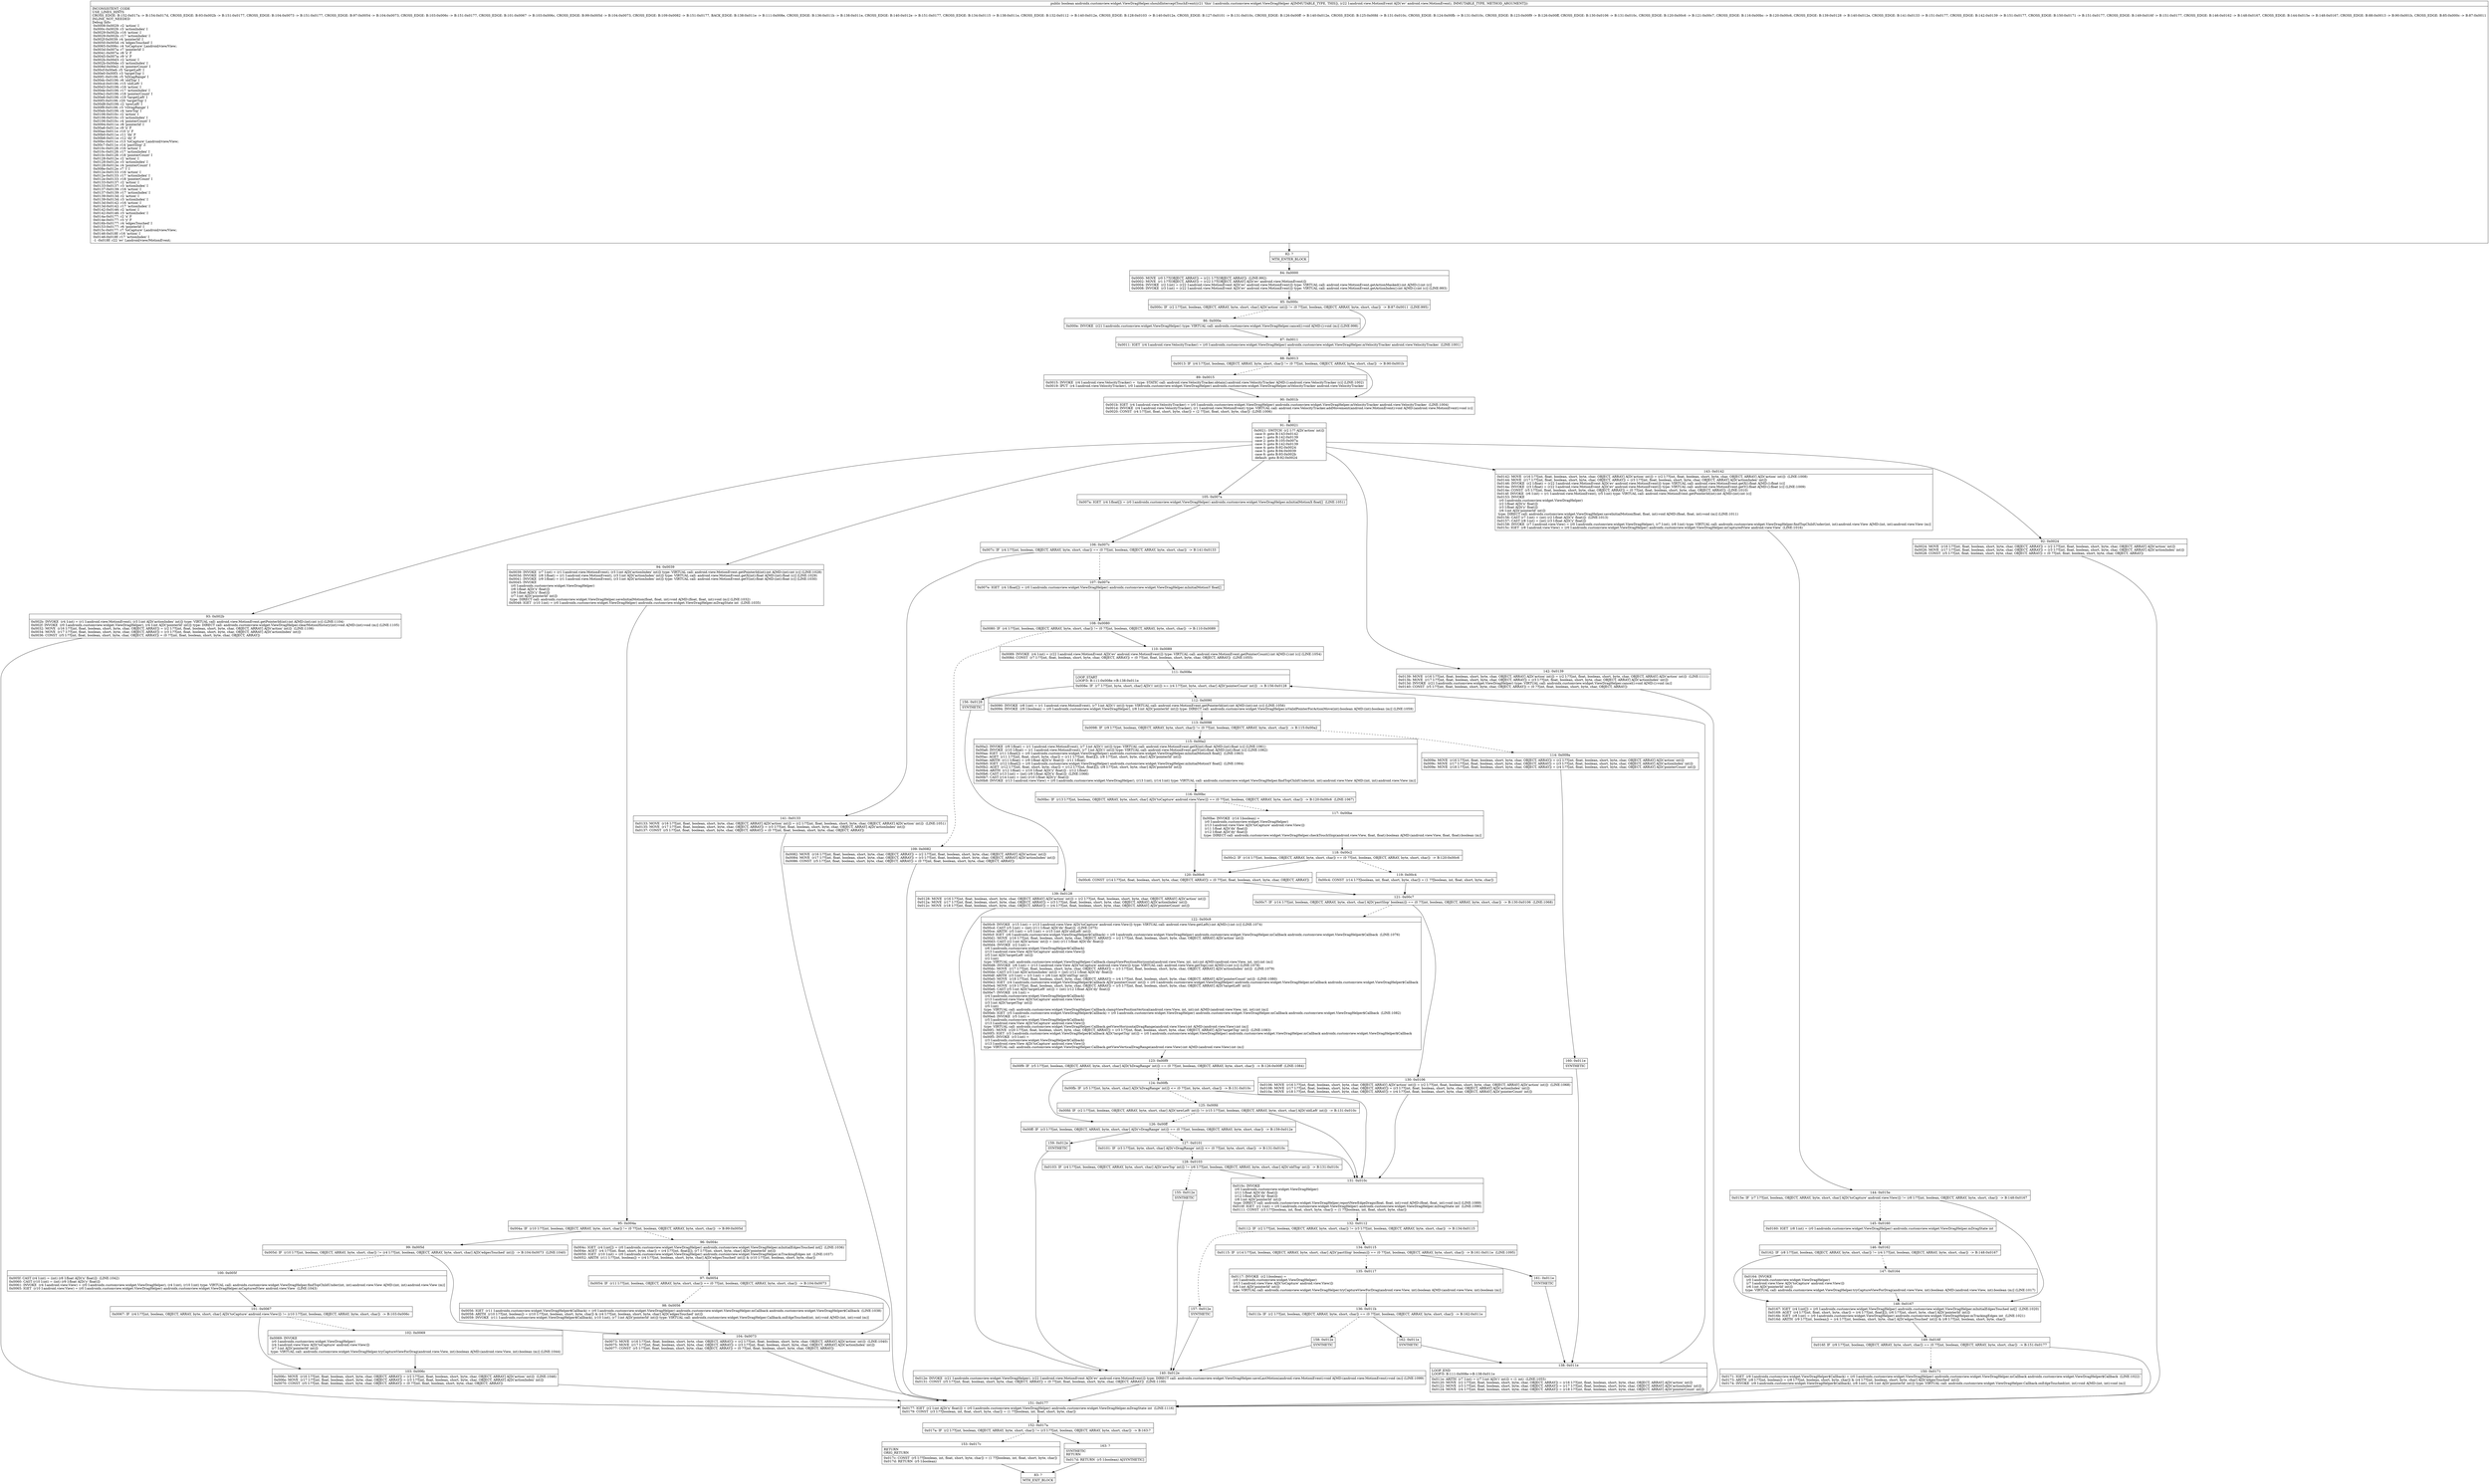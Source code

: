 digraph "CFG forandroidx.customview.widget.ViewDragHelper.shouldInterceptTouchEvent(Landroid\/view\/MotionEvent;)Z" {
Node_82 [shape=record,label="{82\:\ ?|MTH_ENTER_BLOCK\l}"];
Node_84 [shape=record,label="{84\:\ 0x0000|0x0000: MOVE  (r0 I:??[OBJECT, ARRAY]) = (r21 I:??[OBJECT, ARRAY])  (LINE:992)\l0x0002: MOVE  (r1 I:??[OBJECT, ARRAY]) = (r22 I:??[OBJECT, ARRAY] A[D('ev' android.view.MotionEvent)]) \l0x0004: INVOKE  (r2 I:int) = (r22 I:android.view.MotionEvent A[D('ev' android.view.MotionEvent)]) type: VIRTUAL call: android.view.MotionEvent.getActionMasked():int A[MD:():int (c)]\l0x0008: INVOKE  (r3 I:int) = (r22 I:android.view.MotionEvent A[D('ev' android.view.MotionEvent)]) type: VIRTUAL call: android.view.MotionEvent.getActionIndex():int A[MD:():int (c)] (LINE:993)\l}"];
Node_85 [shape=record,label="{85\:\ 0x000c|0x000c: IF  (r2 I:??[int, boolean, OBJECT, ARRAY, byte, short, char] A[D('action' int)]) != (0 ??[int, boolean, OBJECT, ARRAY, byte, short, char])  \-\> B:87:0x0011  (LINE:995)\l}"];
Node_86 [shape=record,label="{86\:\ 0x000e|0x000e: INVOKE  (r21 I:androidx.customview.widget.ViewDragHelper) type: VIRTUAL call: androidx.customview.widget.ViewDragHelper.cancel():void A[MD:():void (m)] (LINE:998)\l}"];
Node_87 [shape=record,label="{87\:\ 0x0011|0x0011: IGET  (r4 I:android.view.VelocityTracker) = (r0 I:androidx.customview.widget.ViewDragHelper) androidx.customview.widget.ViewDragHelper.mVelocityTracker android.view.VelocityTracker  (LINE:1001)\l}"];
Node_88 [shape=record,label="{88\:\ 0x0013|0x0013: IF  (r4 I:??[int, boolean, OBJECT, ARRAY, byte, short, char]) != (0 ??[int, boolean, OBJECT, ARRAY, byte, short, char])  \-\> B:90:0x001b \l}"];
Node_89 [shape=record,label="{89\:\ 0x0015|0x0015: INVOKE  (r4 I:android.view.VelocityTracker) =  type: STATIC call: android.view.VelocityTracker.obtain():android.view.VelocityTracker A[MD:():android.view.VelocityTracker (c)] (LINE:1002)\l0x0019: IPUT  (r4 I:android.view.VelocityTracker), (r0 I:androidx.customview.widget.ViewDragHelper) androidx.customview.widget.ViewDragHelper.mVelocityTracker android.view.VelocityTracker \l}"];
Node_90 [shape=record,label="{90\:\ 0x001b|0x001b: IGET  (r4 I:android.view.VelocityTracker) = (r0 I:androidx.customview.widget.ViewDragHelper) androidx.customview.widget.ViewDragHelper.mVelocityTracker android.view.VelocityTracker  (LINE:1004)\l0x001d: INVOKE  (r4 I:android.view.VelocityTracker), (r1 I:android.view.MotionEvent) type: VIRTUAL call: android.view.VelocityTracker.addMovement(android.view.MotionEvent):void A[MD:(android.view.MotionEvent):void (c)]\l0x0020: CONST  (r4 I:??[int, float, short, byte, char]) = (2 ??[int, float, short, byte, char])  (LINE:1006)\l}"];
Node_91 [shape=record,label="{91\:\ 0x0021|0x0021: SWITCH  (r2 I:?? A[D('action' int)])\l case 0: goto B:143:0x0142\l case 1: goto B:142:0x0139\l case 2: goto B:105:0x007a\l case 3: goto B:142:0x0139\l case 4: goto B:92:0x0024\l case 5: goto B:94:0x0039\l case 6: goto B:93:0x002b\l default: goto B:92:0x0024 \l}"];
Node_92 [shape=record,label="{92\:\ 0x0024|0x0024: MOVE  (r16 I:??[int, float, boolean, short, byte, char, OBJECT, ARRAY]) = (r2 I:??[int, float, boolean, short, byte, char, OBJECT, ARRAY] A[D('action' int)]) \l0x0026: MOVE  (r17 I:??[int, float, boolean, short, byte, char, OBJECT, ARRAY]) = (r3 I:??[int, float, boolean, short, byte, char, OBJECT, ARRAY] A[D('actionIndex' int)]) \l0x0028: CONST  (r5 I:??[int, float, boolean, short, byte, char, OBJECT, ARRAY]) = (0 ??[int, float, boolean, short, byte, char, OBJECT, ARRAY]) \l}"];
Node_151 [shape=record,label="{151\:\ 0x0177|0x0177: IGET  (r2 I:int A[D('x' float)]) = (r0 I:androidx.customview.widget.ViewDragHelper) androidx.customview.widget.ViewDragHelper.mDragState int  (LINE:1116)\l0x0179: CONST  (r3 I:??[boolean, int, float, short, byte, char]) = (1 ??[boolean, int, float, short, byte, char]) \l}"];
Node_152 [shape=record,label="{152\:\ 0x017a|0x017a: IF  (r2 I:??[int, boolean, OBJECT, ARRAY, byte, short, char]) != (r3 I:??[int, boolean, OBJECT, ARRAY, byte, short, char])  \-\> B:163:? \l}"];
Node_153 [shape=record,label="{153\:\ 0x017c|RETURN\lORIG_RETURN\l|0x017c: CONST  (r5 I:??[boolean, int, float, short, byte, char]) = (1 ??[boolean, int, float, short, byte, char]) \l0x017d: RETURN  (r5 I:boolean) \l}"];
Node_83 [shape=record,label="{83\:\ ?|MTH_EXIT_BLOCK\l}"];
Node_163 [shape=record,label="{163\:\ ?|SYNTHETIC\lRETURN\l|0x017d: RETURN  (r5 I:boolean) A[SYNTHETIC]\l}"];
Node_93 [shape=record,label="{93\:\ 0x002b|0x002b: INVOKE  (r4 I:int) = (r1 I:android.view.MotionEvent), (r3 I:int A[D('actionIndex' int)]) type: VIRTUAL call: android.view.MotionEvent.getPointerId(int):int A[MD:(int):int (c)] (LINE:1104)\l0x002f: INVOKE  (r0 I:androidx.customview.widget.ViewDragHelper), (r4 I:int A[D('pointerId' int)]) type: DIRECT call: androidx.customview.widget.ViewDragHelper.clearMotionHistory(int):void A[MD:(int):void (m)] (LINE:1105)\l0x0032: MOVE  (r16 I:??[int, float, boolean, short, byte, char, OBJECT, ARRAY]) = (r2 I:??[int, float, boolean, short, byte, char, OBJECT, ARRAY] A[D('action' int)])  (LINE:1106)\l0x0034: MOVE  (r17 I:??[int, float, boolean, short, byte, char, OBJECT, ARRAY]) = (r3 I:??[int, float, boolean, short, byte, char, OBJECT, ARRAY] A[D('actionIndex' int)]) \l0x0036: CONST  (r5 I:??[int, float, boolean, short, byte, char, OBJECT, ARRAY]) = (0 ??[int, float, boolean, short, byte, char, OBJECT, ARRAY]) \l}"];
Node_94 [shape=record,label="{94\:\ 0x0039|0x0039: INVOKE  (r7 I:int) = (r1 I:android.view.MotionEvent), (r3 I:int A[D('actionIndex' int)]) type: VIRTUAL call: android.view.MotionEvent.getPointerId(int):int A[MD:(int):int (c)] (LINE:1028)\l0x003d: INVOKE  (r8 I:float) = (r1 I:android.view.MotionEvent), (r3 I:int A[D('actionIndex' int)]) type: VIRTUAL call: android.view.MotionEvent.getX(int):float A[MD:(int):float (c)] (LINE:1029)\l0x0041: INVOKE  (r9 I:float) = (r1 I:android.view.MotionEvent), (r3 I:int A[D('actionIndex' int)]) type: VIRTUAL call: android.view.MotionEvent.getY(int):float A[MD:(int):float (c)] (LINE:1030)\l0x0045: INVOKE  \l  (r0 I:androidx.customview.widget.ViewDragHelper)\l  (r8 I:float A[D('x' float)])\l  (r9 I:float A[D('y' float)])\l  (r7 I:int A[D('pointerId' int)])\l type: DIRECT call: androidx.customview.widget.ViewDragHelper.saveInitialMotion(float, float, int):void A[MD:(float, float, int):void (m)] (LINE:1032)\l0x0048: IGET  (r10 I:int) = (r0 I:androidx.customview.widget.ViewDragHelper) androidx.customview.widget.ViewDragHelper.mDragState int  (LINE:1035)\l}"];
Node_95 [shape=record,label="{95\:\ 0x004a|0x004a: IF  (r10 I:??[int, boolean, OBJECT, ARRAY, byte, short, char]) != (0 ??[int, boolean, OBJECT, ARRAY, byte, short, char])  \-\> B:99:0x005d \l}"];
Node_96 [shape=record,label="{96\:\ 0x004c|0x004c: IGET  (r4 I:int[]) = (r0 I:androidx.customview.widget.ViewDragHelper) androidx.customview.widget.ViewDragHelper.mInitialEdgesTouched int[]  (LINE:1036)\l0x004e: AGET  (r4 I:??[int, float, short, byte, char]) = (r4 I:??[int, float][]), (r7 I:??[int, short, byte, char] A[D('pointerId' int)]) \l0x0050: IGET  (r10 I:int) = (r0 I:androidx.customview.widget.ViewDragHelper) androidx.customview.widget.ViewDragHelper.mTrackingEdges int  (LINE:1037)\l0x0052: ARITH  (r11 I:??[int, boolean]) = (r4 I:??[int, boolean, short, byte, char] A[D('edgesTouched' int)]) & (r10 I:??[int, boolean, short, byte, char]) \l}"];
Node_97 [shape=record,label="{97\:\ 0x0054|0x0054: IF  (r11 I:??[int, boolean, OBJECT, ARRAY, byte, short, char]) == (0 ??[int, boolean, OBJECT, ARRAY, byte, short, char])  \-\> B:104:0x0073 \l}"];
Node_98 [shape=record,label="{98\:\ 0x0056|0x0056: IGET  (r11 I:androidx.customview.widget.ViewDragHelper$Callback) = (r0 I:androidx.customview.widget.ViewDragHelper) androidx.customview.widget.ViewDragHelper.mCallback androidx.customview.widget.ViewDragHelper$Callback  (LINE:1038)\l0x0058: ARITH  (r10 I:??[int, boolean]) = (r10 I:??[int, boolean, short, byte, char]) & (r4 I:??[int, boolean, short, byte, char] A[D('edgesTouched' int)]) \l0x0059: INVOKE  (r11 I:androidx.customview.widget.ViewDragHelper$Callback), (r10 I:int), (r7 I:int A[D('pointerId' int)]) type: VIRTUAL call: androidx.customview.widget.ViewDragHelper.Callback.onEdgeTouched(int, int):void A[MD:(int, int):void (m)]\l}"];
Node_104 [shape=record,label="{104\:\ 0x0073|0x0073: MOVE  (r16 I:??[int, float, boolean, short, byte, char, OBJECT, ARRAY]) = (r2 I:??[int, float, boolean, short, byte, char, OBJECT, ARRAY] A[D('action' int)])  (LINE:1040)\l0x0075: MOVE  (r17 I:??[int, float, boolean, short, byte, char, OBJECT, ARRAY]) = (r3 I:??[int, float, boolean, short, byte, char, OBJECT, ARRAY] A[D('actionIndex' int)]) \l0x0077: CONST  (r5 I:??[int, float, boolean, short, byte, char, OBJECT, ARRAY]) = (0 ??[int, float, boolean, short, byte, char, OBJECT, ARRAY]) \l}"];
Node_99 [shape=record,label="{99\:\ 0x005d|0x005d: IF  (r10 I:??[int, boolean, OBJECT, ARRAY, byte, short, char]) != (r4 I:??[int, boolean, OBJECT, ARRAY, byte, short, char] A[D('edgesTouched' int)])  \-\> B:104:0x0073  (LINE:1040)\l}"];
Node_100 [shape=record,label="{100\:\ 0x005f|0x005f: CAST (r4 I:int) = (int) (r8 I:float A[D('x' float)])  (LINE:1042)\l0x0060: CAST (r10 I:int) = (int) (r9 I:float A[D('y' float)]) \l0x0061: INVOKE  (r4 I:android.view.View) = (r0 I:androidx.customview.widget.ViewDragHelper), (r4 I:int), (r10 I:int) type: VIRTUAL call: androidx.customview.widget.ViewDragHelper.findTopChildUnder(int, int):android.view.View A[MD:(int, int):android.view.View (m)]\l0x0065: IGET  (r10 I:android.view.View) = (r0 I:androidx.customview.widget.ViewDragHelper) androidx.customview.widget.ViewDragHelper.mCapturedView android.view.View  (LINE:1043)\l}"];
Node_101 [shape=record,label="{101\:\ 0x0067|0x0067: IF  (r4 I:??[int, boolean, OBJECT, ARRAY, byte, short, char] A[D('toCapture' android.view.View)]) != (r10 I:??[int, boolean, OBJECT, ARRAY, byte, short, char])  \-\> B:103:0x006c \l}"];
Node_102 [shape=record,label="{102\:\ 0x0069|0x0069: INVOKE  \l  (r0 I:androidx.customview.widget.ViewDragHelper)\l  (r4 I:android.view.View A[D('toCapture' android.view.View)])\l  (r7 I:int A[D('pointerId' int)])\l type: VIRTUAL call: androidx.customview.widget.ViewDragHelper.tryCaptureViewForDrag(android.view.View, int):boolean A[MD:(android.view.View, int):boolean (m)] (LINE:1044)\l}"];
Node_103 [shape=record,label="{103\:\ 0x006c|0x006c: MOVE  (r16 I:??[int, float, boolean, short, byte, char, OBJECT, ARRAY]) = (r2 I:??[int, float, boolean, short, byte, char, OBJECT, ARRAY] A[D('action' int)])  (LINE:1046)\l0x006e: MOVE  (r17 I:??[int, float, boolean, short, byte, char, OBJECT, ARRAY]) = (r3 I:??[int, float, boolean, short, byte, char, OBJECT, ARRAY] A[D('actionIndex' int)]) \l0x0070: CONST  (r5 I:??[int, float, boolean, short, byte, char, OBJECT, ARRAY]) = (0 ??[int, float, boolean, short, byte, char, OBJECT, ARRAY]) \l}"];
Node_105 [shape=record,label="{105\:\ 0x007a|0x007a: IGET  (r4 I:float[]) = (r0 I:androidx.customview.widget.ViewDragHelper) androidx.customview.widget.ViewDragHelper.mInitialMotionX float[]  (LINE:1051)\l}"];
Node_106 [shape=record,label="{106\:\ 0x007c|0x007c: IF  (r4 I:??[int, boolean, OBJECT, ARRAY, byte, short, char]) == (0 ??[int, boolean, OBJECT, ARRAY, byte, short, char])  \-\> B:141:0x0133 \l}"];
Node_107 [shape=record,label="{107\:\ 0x007e|0x007e: IGET  (r4 I:float[]) = (r0 I:androidx.customview.widget.ViewDragHelper) androidx.customview.widget.ViewDragHelper.mInitialMotionY float[] \l}"];
Node_108 [shape=record,label="{108\:\ 0x0080|0x0080: IF  (r4 I:??[int, boolean, OBJECT, ARRAY, byte, short, char]) != (0 ??[int, boolean, OBJECT, ARRAY, byte, short, char])  \-\> B:110:0x0089 \l}"];
Node_109 [shape=record,label="{109\:\ 0x0082|0x0082: MOVE  (r16 I:??[int, float, boolean, short, byte, char, OBJECT, ARRAY]) = (r2 I:??[int, float, boolean, short, byte, char, OBJECT, ARRAY] A[D('action' int)]) \l0x0084: MOVE  (r17 I:??[int, float, boolean, short, byte, char, OBJECT, ARRAY]) = (r3 I:??[int, float, boolean, short, byte, char, OBJECT, ARRAY] A[D('actionIndex' int)]) \l0x0086: CONST  (r5 I:??[int, float, boolean, short, byte, char, OBJECT, ARRAY]) = (0 ??[int, float, boolean, short, byte, char, OBJECT, ARRAY]) \l}"];
Node_110 [shape=record,label="{110\:\ 0x0089|0x0089: INVOKE  (r4 I:int) = (r22 I:android.view.MotionEvent A[D('ev' android.view.MotionEvent)]) type: VIRTUAL call: android.view.MotionEvent.getPointerCount():int A[MD:():int (c)] (LINE:1054)\l0x008d: CONST  (r7 I:??[int, float, boolean, short, byte, char, OBJECT, ARRAY]) = (0 ??[int, float, boolean, short, byte, char, OBJECT, ARRAY])  (LINE:1055)\l}"];
Node_111 [shape=record,label="{111\:\ 0x008e|LOOP_START\lLOOP:0: B:111:0x008e\-\>B:138:0x011e\l|0x008e: IF  (r7 I:??[int, byte, short, char] A[D('i' int)]) \>= (r4 I:??[int, byte, short, char] A[D('pointerCount' int)])  \-\> B:156:0x0128 \l}"];
Node_112 [shape=record,label="{112\:\ 0x0090|0x0090: INVOKE  (r8 I:int) = (r1 I:android.view.MotionEvent), (r7 I:int A[D('i' int)]) type: VIRTUAL call: android.view.MotionEvent.getPointerId(int):int A[MD:(int):int (c)] (LINE:1056)\l0x0094: INVOKE  (r9 I:boolean) = (r0 I:androidx.customview.widget.ViewDragHelper), (r8 I:int A[D('pointerId' int)]) type: DIRECT call: androidx.customview.widget.ViewDragHelper.isValidPointerForActionMove(int):boolean A[MD:(int):boolean (m)] (LINE:1059)\l}"];
Node_113 [shape=record,label="{113\:\ 0x0098|0x0098: IF  (r9 I:??[int, boolean, OBJECT, ARRAY, byte, short, char]) != (0 ??[int, boolean, OBJECT, ARRAY, byte, short, char])  \-\> B:115:0x00a2 \l}"];
Node_114 [shape=record,label="{114\:\ 0x009a|0x009a: MOVE  (r16 I:??[int, float, boolean, short, byte, char, OBJECT, ARRAY]) = (r2 I:??[int, float, boolean, short, byte, char, OBJECT, ARRAY] A[D('action' int)]) \l0x009c: MOVE  (r17 I:??[int, float, boolean, short, byte, char, OBJECT, ARRAY]) = (r3 I:??[int, float, boolean, short, byte, char, OBJECT, ARRAY] A[D('actionIndex' int)]) \l0x009e: MOVE  (r18 I:??[int, float, boolean, short, byte, char, OBJECT, ARRAY]) = (r4 I:??[int, float, boolean, short, byte, char, OBJECT, ARRAY] A[D('pointerCount' int)]) \l}"];
Node_160 [shape=record,label="{160\:\ 0x011e|SYNTHETIC\l}"];
Node_138 [shape=record,label="{138\:\ 0x011e|LOOP_END\lLOOP:0: B:111:0x008e\-\>B:138:0x011e\l|0x011e: ARITH  (r7 I:int) = (r7 I:int A[D('i' int)]) + (1 int)  (LINE:1055)\l0x0120: MOVE  (r2 I:??[int, float, boolean, short, byte, char, OBJECT, ARRAY]) = (r16 I:??[int, float, boolean, short, byte, char, OBJECT, ARRAY] A[D('action' int)]) \l0x0122: MOVE  (r3 I:??[int, float, boolean, short, byte, char, OBJECT, ARRAY]) = (r17 I:??[int, float, boolean, short, byte, char, OBJECT, ARRAY] A[D('actionIndex' int)]) \l0x0124: MOVE  (r4 I:??[int, float, boolean, short, byte, char, OBJECT, ARRAY]) = (r18 I:??[int, float, boolean, short, byte, char, OBJECT, ARRAY] A[D('pointerCount' int)]) \l}"];
Node_115 [shape=record,label="{115\:\ 0x00a2|0x00a2: INVOKE  (r9 I:float) = (r1 I:android.view.MotionEvent), (r7 I:int A[D('i' int)]) type: VIRTUAL call: android.view.MotionEvent.getX(int):float A[MD:(int):float (c)] (LINE:1061)\l0x00a6: INVOKE  (r10 I:float) = (r1 I:android.view.MotionEvent), (r7 I:int A[D('i' int)]) type: VIRTUAL call: android.view.MotionEvent.getY(int):float A[MD:(int):float (c)] (LINE:1062)\l0x00aa: IGET  (r11 I:float[]) = (r0 I:androidx.customview.widget.ViewDragHelper) androidx.customview.widget.ViewDragHelper.mInitialMotionX float[]  (LINE:1063)\l0x00ac: AGET  (r11 I:??[int, float, short, byte, char]) = (r11 I:??[int, float][]), (r8 I:??[int, short, byte, char] A[D('pointerId' int)]) \l0x00ae: ARITH  (r11 I:float) = (r9 I:float A[D('x' float)]) \- (r11 I:float) \l0x00b0: IGET  (r12 I:float[]) = (r0 I:androidx.customview.widget.ViewDragHelper) androidx.customview.widget.ViewDragHelper.mInitialMotionY float[]  (LINE:1064)\l0x00b2: AGET  (r12 I:??[int, float, short, byte, char]) = (r12 I:??[int, float][]), (r8 I:??[int, short, byte, char] A[D('pointerId' int)]) \l0x00b4: ARITH  (r12 I:float) = (r10 I:float A[D('y' float)]) \- (r12 I:float) \l0x00b6: CAST (r13 I:int) = (int) (r9 I:float A[D('x' float)])  (LINE:1066)\l0x00b7: CAST (r14 I:int) = (int) (r10 I:float A[D('y' float)]) \l0x00b8: INVOKE  (r13 I:android.view.View) = (r0 I:androidx.customview.widget.ViewDragHelper), (r13 I:int), (r14 I:int) type: VIRTUAL call: androidx.customview.widget.ViewDragHelper.findTopChildUnder(int, int):android.view.View A[MD:(int, int):android.view.View (m)]\l}"];
Node_116 [shape=record,label="{116\:\ 0x00bc|0x00bc: IF  (r13 I:??[int, boolean, OBJECT, ARRAY, byte, short, char] A[D('toCapture' android.view.View)]) == (0 ??[int, boolean, OBJECT, ARRAY, byte, short, char])  \-\> B:120:0x00c6  (LINE:1067)\l}"];
Node_117 [shape=record,label="{117\:\ 0x00be|0x00be: INVOKE  (r14 I:boolean) = \l  (r0 I:androidx.customview.widget.ViewDragHelper)\l  (r13 I:android.view.View A[D('toCapture' android.view.View)])\l  (r11 I:float A[D('dx' float)])\l  (r12 I:float A[D('dy' float)])\l type: DIRECT call: androidx.customview.widget.ViewDragHelper.checkTouchSlop(android.view.View, float, float):boolean A[MD:(android.view.View, float, float):boolean (m)]\l}"];
Node_118 [shape=record,label="{118\:\ 0x00c2|0x00c2: IF  (r14 I:??[int, boolean, OBJECT, ARRAY, byte, short, char]) == (0 ??[int, boolean, OBJECT, ARRAY, byte, short, char])  \-\> B:120:0x00c6 \l}"];
Node_119 [shape=record,label="{119\:\ 0x00c4|0x00c4: CONST  (r14 I:??[boolean, int, float, short, byte, char]) = (1 ??[boolean, int, float, short, byte, char]) \l}"];
Node_121 [shape=record,label="{121\:\ 0x00c7|0x00c7: IF  (r14 I:??[int, boolean, OBJECT, ARRAY, byte, short, char] A[D('pastSlop' boolean)]) == (0 ??[int, boolean, OBJECT, ARRAY, byte, short, char])  \-\> B:130:0x0106  (LINE:1068)\l}"];
Node_122 [shape=record,label="{122\:\ 0x00c9|0x00c9: INVOKE  (r15 I:int) = (r13 I:android.view.View A[D('toCapture' android.view.View)]) type: VIRTUAL call: android.view.View.getLeft():int A[MD:():int (c)] (LINE:1074)\l0x00cd: CAST (r5 I:int) = (int) (r11 I:float A[D('dx' float)])  (LINE:1075)\l0x00ce: ARITH  (r5 I:int) = (r5 I:int) + (r15 I:int A[D('oldLeft' int)]) \l0x00cf: IGET  (r6 I:androidx.customview.widget.ViewDragHelper$Callback) = (r0 I:androidx.customview.widget.ViewDragHelper) androidx.customview.widget.ViewDragHelper.mCallback androidx.customview.widget.ViewDragHelper$Callback  (LINE:1076)\l0x00d1: MOVE  (r16 I:??[int, float, boolean, short, byte, char, OBJECT, ARRAY]) = (r2 I:??[int, float, boolean, short, byte, char, OBJECT, ARRAY] A[D('action' int)]) \l0x00d3: CAST (r2 I:int A[D('action' int)]) = (int) (r11 I:float A[D('dx' float)]) \l0x00d4: INVOKE  (r2 I:int) = \l  (r6 I:androidx.customview.widget.ViewDragHelper$Callback)\l  (r13 I:android.view.View A[D('toCapture' android.view.View)])\l  (r5 I:int A[D('targetLeft' int)])\l  (r2 I:int)\l type: VIRTUAL call: androidx.customview.widget.ViewDragHelper.Callback.clampViewPositionHorizontal(android.view.View, int, int):int A[MD:(android.view.View, int, int):int (m)]\l0x00d8: INVOKE  (r6 I:int) = (r13 I:android.view.View A[D('toCapture' android.view.View)]) type: VIRTUAL call: android.view.View.getTop():int A[MD:():int (c)] (LINE:1078)\l0x00dc: MOVE  (r17 I:??[int, float, boolean, short, byte, char, OBJECT, ARRAY]) = (r3 I:??[int, float, boolean, short, byte, char, OBJECT, ARRAY] A[D('actionIndex' int)])  (LINE:1079)\l0x00de: CAST (r3 I:int A[D('actionIndex' int)]) = (int) (r12 I:float A[D('dy' float)]) \l0x00df: ARITH  (r3 I:int) = (r3 I:int) + (r6 I:int A[D('oldTop' int)]) \l0x00e0: MOVE  (r18 I:??[int, float, boolean, short, byte, char, OBJECT, ARRAY]) = (r4 I:??[int, float, boolean, short, byte, char, OBJECT, ARRAY] A[D('pointerCount' int)])  (LINE:1080)\l0x00e2: IGET  (r4 I:androidx.customview.widget.ViewDragHelper$Callback A[D('pointerCount' int)]) = (r0 I:androidx.customview.widget.ViewDragHelper) androidx.customview.widget.ViewDragHelper.mCallback androidx.customview.widget.ViewDragHelper$Callback \l0x00e4: MOVE  (r19 I:??[int, float, boolean, short, byte, char, OBJECT, ARRAY]) = (r5 I:??[int, float, boolean, short, byte, char, OBJECT, ARRAY] A[D('targetLeft' int)]) \l0x00e6: CAST (r5 I:int A[D('targetLeft' int)]) = (int) (r12 I:float A[D('dy' float)]) \l0x00e7: INVOKE  (r4 I:int) = \l  (r4 I:androidx.customview.widget.ViewDragHelper$Callback)\l  (r13 I:android.view.View A[D('toCapture' android.view.View)])\l  (r3 I:int A[D('targetTop' int)])\l  (r5 I:int)\l type: VIRTUAL call: androidx.customview.widget.ViewDragHelper.Callback.clampViewPositionVertical(android.view.View, int, int):int A[MD:(android.view.View, int, int):int (m)]\l0x00eb: IGET  (r5 I:androidx.customview.widget.ViewDragHelper$Callback) = (r0 I:androidx.customview.widget.ViewDragHelper) androidx.customview.widget.ViewDragHelper.mCallback androidx.customview.widget.ViewDragHelper$Callback  (LINE:1082)\l0x00ed: INVOKE  (r5 I:int) = \l  (r5 I:androidx.customview.widget.ViewDragHelper$Callback)\l  (r13 I:android.view.View A[D('toCapture' android.view.View)])\l type: VIRTUAL call: androidx.customview.widget.ViewDragHelper.Callback.getViewHorizontalDragRange(android.view.View):int A[MD:(android.view.View):int (m)]\l0x00f1: MOVE  (r20 I:??[int, float, boolean, short, byte, char, OBJECT, ARRAY]) = (r3 I:??[int, float, boolean, short, byte, char, OBJECT, ARRAY] A[D('targetTop' int)])  (LINE:1083)\l0x00f3: IGET  (r3 I:androidx.customview.widget.ViewDragHelper$Callback A[D('targetTop' int)]) = (r0 I:androidx.customview.widget.ViewDragHelper) androidx.customview.widget.ViewDragHelper.mCallback androidx.customview.widget.ViewDragHelper$Callback \l0x00f5: INVOKE  (r3 I:int) = \l  (r3 I:androidx.customview.widget.ViewDragHelper$Callback)\l  (r13 I:android.view.View A[D('toCapture' android.view.View)])\l type: VIRTUAL call: androidx.customview.widget.ViewDragHelper.Callback.getViewVerticalDragRange(android.view.View):int A[MD:(android.view.View):int (m)]\l}"];
Node_123 [shape=record,label="{123\:\ 0x00f9|0x00f9: IF  (r5 I:??[int, boolean, OBJECT, ARRAY, byte, short, char] A[D('hDragRange' int)]) == (0 ??[int, boolean, OBJECT, ARRAY, byte, short, char])  \-\> B:126:0x00ff  (LINE:1084)\l}"];
Node_124 [shape=record,label="{124\:\ 0x00fb|0x00fb: IF  (r5 I:??[int, byte, short, char] A[D('hDragRange' int)]) \<= (0 ??[int, byte, short, char])  \-\> B:131:0x010c \l}"];
Node_125 [shape=record,label="{125\:\ 0x00fd|0x00fd: IF  (r2 I:??[int, boolean, OBJECT, ARRAY, byte, short, char] A[D('newLeft' int)]) != (r15 I:??[int, boolean, OBJECT, ARRAY, byte, short, char] A[D('oldLeft' int)])  \-\> B:131:0x010c \l}"];
Node_131 [shape=record,label="{131\:\ 0x010c|0x010c: INVOKE  \l  (r0 I:androidx.customview.widget.ViewDragHelper)\l  (r11 I:float A[D('dx' float)])\l  (r12 I:float A[D('dy' float)])\l  (r8 I:int A[D('pointerId' int)])\l type: DIRECT call: androidx.customview.widget.ViewDragHelper.reportNewEdgeDrags(float, float, int):void A[MD:(float, float, int):void (m)] (LINE:1089)\l0x010f: IGET  (r2 I:int) = (r0 I:androidx.customview.widget.ViewDragHelper) androidx.customview.widget.ViewDragHelper.mDragState int  (LINE:1090)\l0x0111: CONST  (r3 I:??[boolean, int, float, short, byte, char]) = (1 ??[boolean, int, float, short, byte, char]) \l}"];
Node_132 [shape=record,label="{132\:\ 0x0112|0x0112: IF  (r2 I:??[int, boolean, OBJECT, ARRAY, byte, short, char]) != (r3 I:??[int, boolean, OBJECT, ARRAY, byte, short, char])  \-\> B:134:0x0115 \l}"];
Node_134 [shape=record,label="{134\:\ 0x0115|0x0115: IF  (r14 I:??[int, boolean, OBJECT, ARRAY, byte, short, char] A[D('pastSlop' boolean)]) == (0 ??[int, boolean, OBJECT, ARRAY, byte, short, char])  \-\> B:161:0x011e  (LINE:1095)\l}"];
Node_135 [shape=record,label="{135\:\ 0x0117|0x0117: INVOKE  (r2 I:boolean) = \l  (r0 I:androidx.customview.widget.ViewDragHelper)\l  (r13 I:android.view.View A[D('toCapture' android.view.View)])\l  (r8 I:int A[D('pointerId' int)])\l type: VIRTUAL call: androidx.customview.widget.ViewDragHelper.tryCaptureViewForDrag(android.view.View, int):boolean A[MD:(android.view.View, int):boolean (m)]\l}"];
Node_136 [shape=record,label="{136\:\ 0x011b|0x011b: IF  (r2 I:??[int, boolean, OBJECT, ARRAY, byte, short, char]) == (0 ??[int, boolean, OBJECT, ARRAY, byte, short, char])  \-\> B:162:0x011e \l}"];
Node_158 [shape=record,label="{158\:\ 0x012e|SYNTHETIC\l}"];
Node_140 [shape=record,label="{140\:\ 0x012e|0x012e: INVOKE  (r21 I:androidx.customview.widget.ViewDragHelper), (r22 I:android.view.MotionEvent A[D('ev' android.view.MotionEvent)]) type: DIRECT call: androidx.customview.widget.ViewDragHelper.saveLastMotion(android.view.MotionEvent):void A[MD:(android.view.MotionEvent):void (m)] (LINE:1099)\l0x0131: CONST  (r5 I:??[int, float, boolean, short, byte, char, OBJECT, ARRAY]) = (0 ??[int, float, boolean, short, byte, char, OBJECT, ARRAY])  (LINE:1100)\l}"];
Node_162 [shape=record,label="{162\:\ 0x011e|SYNTHETIC\l}"];
Node_161 [shape=record,label="{161\:\ 0x011e|SYNTHETIC\l}"];
Node_157 [shape=record,label="{157\:\ 0x012e|SYNTHETIC\l}"];
Node_126 [shape=record,label="{126\:\ 0x00ff|0x00ff: IF  (r3 I:??[int, boolean, OBJECT, ARRAY, byte, short, char] A[D('vDragRange' int)]) == (0 ??[int, boolean, OBJECT, ARRAY, byte, short, char])  \-\> B:159:0x012e \l}"];
Node_127 [shape=record,label="{127\:\ 0x0101|0x0101: IF  (r3 I:??[int, byte, short, char] A[D('vDragRange' int)]) \<= (0 ??[int, byte, short, char])  \-\> B:131:0x010c \l}"];
Node_128 [shape=record,label="{128\:\ 0x0103|0x0103: IF  (r4 I:??[int, boolean, OBJECT, ARRAY, byte, short, char] A[D('newTop' int)]) != (r6 I:??[int, boolean, OBJECT, ARRAY, byte, short, char] A[D('oldTop' int)])  \-\> B:131:0x010c \l}"];
Node_155 [shape=record,label="{155\:\ 0x012e|SYNTHETIC\l}"];
Node_159 [shape=record,label="{159\:\ 0x012e|SYNTHETIC\l}"];
Node_130 [shape=record,label="{130\:\ 0x0106|0x0106: MOVE  (r16 I:??[int, float, boolean, short, byte, char, OBJECT, ARRAY] A[D('action' int)]) = (r2 I:??[int, float, boolean, short, byte, char, OBJECT, ARRAY] A[D('action' int)])  (LINE:1068)\l0x0108: MOVE  (r17 I:??[int, float, boolean, short, byte, char, OBJECT, ARRAY]) = (r3 I:??[int, float, boolean, short, byte, char, OBJECT, ARRAY] A[D('actionIndex' int)]) \l0x010a: MOVE  (r18 I:??[int, float, boolean, short, byte, char, OBJECT, ARRAY]) = (r4 I:??[int, float, boolean, short, byte, char, OBJECT, ARRAY] A[D('pointerCount' int)]) \l}"];
Node_120 [shape=record,label="{120\:\ 0x00c6|0x00c6: CONST  (r14 I:??[int, float, boolean, short, byte, char, OBJECT, ARRAY]) = (0 ??[int, float, boolean, short, byte, char, OBJECT, ARRAY]) \l}"];
Node_156 [shape=record,label="{156\:\ 0x0128|SYNTHETIC\l}"];
Node_139 [shape=record,label="{139\:\ 0x0128|0x0128: MOVE  (r16 I:??[int, float, boolean, short, byte, char, OBJECT, ARRAY] A[D('action' int)]) = (r2 I:??[int, float, boolean, short, byte, char, OBJECT, ARRAY] A[D('action' int)]) \l0x012a: MOVE  (r17 I:??[int, float, boolean, short, byte, char, OBJECT, ARRAY]) = (r3 I:??[int, float, boolean, short, byte, char, OBJECT, ARRAY] A[D('actionIndex' int)]) \l0x012c: MOVE  (r18 I:??[int, float, boolean, short, byte, char, OBJECT, ARRAY]) = (r4 I:??[int, float, boolean, short, byte, char, OBJECT, ARRAY] A[D('pointerCount' int)]) \l}"];
Node_141 [shape=record,label="{141\:\ 0x0133|0x0133: MOVE  (r16 I:??[int, float, boolean, short, byte, char, OBJECT, ARRAY] A[D('action' int)]) = (r2 I:??[int, float, boolean, short, byte, char, OBJECT, ARRAY] A[D('action' int)])  (LINE:1051)\l0x0135: MOVE  (r17 I:??[int, float, boolean, short, byte, char, OBJECT, ARRAY]) = (r3 I:??[int, float, boolean, short, byte, char, OBJECT, ARRAY] A[D('actionIndex' int)]) \l0x0137: CONST  (r5 I:??[int, float, boolean, short, byte, char, OBJECT, ARRAY]) = (0 ??[int, float, boolean, short, byte, char, OBJECT, ARRAY]) \l}"];
Node_142 [shape=record,label="{142\:\ 0x0139|0x0139: MOVE  (r16 I:??[int, float, boolean, short, byte, char, OBJECT, ARRAY] A[D('action' int)]) = (r2 I:??[int, float, boolean, short, byte, char, OBJECT, ARRAY] A[D('action' int)])  (LINE:1111)\l0x013b: MOVE  (r17 I:??[int, float, boolean, short, byte, char, OBJECT, ARRAY]) = (r3 I:??[int, float, boolean, short, byte, char, OBJECT, ARRAY] A[D('actionIndex' int)]) \l0x013d: INVOKE  (r21 I:androidx.customview.widget.ViewDragHelper) type: VIRTUAL call: androidx.customview.widget.ViewDragHelper.cancel():void A[MD:():void (m)]\l0x0140: CONST  (r5 I:??[int, float, boolean, short, byte, char, OBJECT, ARRAY]) = (0 ??[int, float, boolean, short, byte, char, OBJECT, ARRAY]) \l}"];
Node_143 [shape=record,label="{143\:\ 0x0142|0x0142: MOVE  (r16 I:??[int, float, boolean, short, byte, char, OBJECT, ARRAY] A[D('action' int)]) = (r2 I:??[int, float, boolean, short, byte, char, OBJECT, ARRAY] A[D('action' int)])  (LINE:1008)\l0x0144: MOVE  (r17 I:??[int, float, boolean, short, byte, char, OBJECT, ARRAY]) = (r3 I:??[int, float, boolean, short, byte, char, OBJECT, ARRAY] A[D('actionIndex' int)]) \l0x0146: INVOKE  (r2 I:float) = (r22 I:android.view.MotionEvent A[D('ev' android.view.MotionEvent)]) type: VIRTUAL call: android.view.MotionEvent.getX():float A[MD:():float (c)]\l0x014a: INVOKE  (r3 I:float) = (r22 I:android.view.MotionEvent A[D('ev' android.view.MotionEvent)]) type: VIRTUAL call: android.view.MotionEvent.getY():float A[MD:():float (c)] (LINE:1009)\l0x014e: CONST  (r5 I:??[int, float, boolean, short, byte, char, OBJECT, ARRAY]) = (0 ??[int, float, boolean, short, byte, char, OBJECT, ARRAY])  (LINE:1010)\l0x014f: INVOKE  (r6 I:int) = (r1 I:android.view.MotionEvent), (r5 I:int) type: VIRTUAL call: android.view.MotionEvent.getPointerId(int):int A[MD:(int):int (c)]\l0x0153: INVOKE  \l  (r0 I:androidx.customview.widget.ViewDragHelper)\l  (r2 I:float A[D('x' float)])\l  (r3 I:float A[D('y' float)])\l  (r6 I:int A[D('pointerId' int)])\l type: DIRECT call: androidx.customview.widget.ViewDragHelper.saveInitialMotion(float, float, int):void A[MD:(float, float, int):void (m)] (LINE:1011)\l0x0156: CAST (r7 I:int) = (int) (r2 I:float A[D('x' float)])  (LINE:1013)\l0x0157: CAST (r8 I:int) = (int) (r3 I:float A[D('y' float)]) \l0x0158: INVOKE  (r7 I:android.view.View) = (r0 I:androidx.customview.widget.ViewDragHelper), (r7 I:int), (r8 I:int) type: VIRTUAL call: androidx.customview.widget.ViewDragHelper.findTopChildUnder(int, int):android.view.View A[MD:(int, int):android.view.View (m)]\l0x015c: IGET  (r8 I:android.view.View) = (r0 I:androidx.customview.widget.ViewDragHelper) androidx.customview.widget.ViewDragHelper.mCapturedView android.view.View  (LINE:1016)\l}"];
Node_144 [shape=record,label="{144\:\ 0x015e|0x015e: IF  (r7 I:??[int, boolean, OBJECT, ARRAY, byte, short, char] A[D('toCapture' android.view.View)]) != (r8 I:??[int, boolean, OBJECT, ARRAY, byte, short, char])  \-\> B:148:0x0167 \l}"];
Node_145 [shape=record,label="{145\:\ 0x0160|0x0160: IGET  (r8 I:int) = (r0 I:androidx.customview.widget.ViewDragHelper) androidx.customview.widget.ViewDragHelper.mDragState int \l}"];
Node_146 [shape=record,label="{146\:\ 0x0162|0x0162: IF  (r8 I:??[int, boolean, OBJECT, ARRAY, byte, short, char]) != (r4 I:??[int, boolean, OBJECT, ARRAY, byte, short, char])  \-\> B:148:0x0167 \l}"];
Node_147 [shape=record,label="{147\:\ 0x0164|0x0164: INVOKE  \l  (r0 I:androidx.customview.widget.ViewDragHelper)\l  (r7 I:android.view.View A[D('toCapture' android.view.View)])\l  (r6 I:int A[D('pointerId' int)])\l type: VIRTUAL call: androidx.customview.widget.ViewDragHelper.tryCaptureViewForDrag(android.view.View, int):boolean A[MD:(android.view.View, int):boolean (m)] (LINE:1017)\l}"];
Node_148 [shape=record,label="{148\:\ 0x0167|0x0167: IGET  (r4 I:int[]) = (r0 I:androidx.customview.widget.ViewDragHelper) androidx.customview.widget.ViewDragHelper.mInitialEdgesTouched int[]  (LINE:1020)\l0x0169: AGET  (r4 I:??[int, float, short, byte, char]) = (r4 I:??[int, float][]), (r6 I:??[int, short, byte, char] A[D('pointerId' int)]) \l0x016b: IGET  (r8 I:int) = (r0 I:androidx.customview.widget.ViewDragHelper) androidx.customview.widget.ViewDragHelper.mTrackingEdges int  (LINE:1021)\l0x016d: ARITH  (r9 I:??[int, boolean]) = (r4 I:??[int, boolean, short, byte, char] A[D('edgesTouched' int)]) & (r8 I:??[int, boolean, short, byte, char]) \l}"];
Node_149 [shape=record,label="{149\:\ 0x016f|0x016f: IF  (r9 I:??[int, boolean, OBJECT, ARRAY, byte, short, char]) == (0 ??[int, boolean, OBJECT, ARRAY, byte, short, char])  \-\> B:151:0x0177 \l}"];
Node_150 [shape=record,label="{150\:\ 0x0171|0x0171: IGET  (r9 I:androidx.customview.widget.ViewDragHelper$Callback) = (r0 I:androidx.customview.widget.ViewDragHelper) androidx.customview.widget.ViewDragHelper.mCallback androidx.customview.widget.ViewDragHelper$Callback  (LINE:1022)\l0x0173: ARITH  (r8 I:??[int, boolean]) = (r8 I:??[int, boolean, short, byte, char]) & (r4 I:??[int, boolean, short, byte, char] A[D('edgesTouched' int)]) \l0x0174: INVOKE  (r9 I:androidx.customview.widget.ViewDragHelper$Callback), (r8 I:int), (r6 I:int A[D('pointerId' int)]) type: VIRTUAL call: androidx.customview.widget.ViewDragHelper.Callback.onEdgeTouched(int, int):void A[MD:(int, int):void (m)]\l}"];
MethodNode[shape=record,label="{public boolean androidx.customview.widget.ViewDragHelper.shouldInterceptTouchEvent((r21 'this' I:androidx.customview.widget.ViewDragHelper A[IMMUTABLE_TYPE, THIS]), (r22 I:android.view.MotionEvent A[D('ev' android.view.MotionEvent), IMMUTABLE_TYPE, METHOD_ARGUMENT]))  | INCONSISTENT_CODE\lUSE_LINES_HINTS\lCROSS_EDGE: B:152:0x017a \-\> B:154:0x017d, CROSS_EDGE: B:93:0x002b \-\> B:151:0x0177, CROSS_EDGE: B:104:0x0073 \-\> B:151:0x0177, CROSS_EDGE: B:97:0x0054 \-\> B:104:0x0073, CROSS_EDGE: B:103:0x006c \-\> B:151:0x0177, CROSS_EDGE: B:101:0x0067 \-\> B:103:0x006c, CROSS_EDGE: B:99:0x005d \-\> B:104:0x0073, CROSS_EDGE: B:109:0x0082 \-\> B:151:0x0177, BACK_EDGE: B:138:0x011e \-\> B:111:0x008e, CROSS_EDGE: B:136:0x011b \-\> B:138:0x011e, CROSS_EDGE: B:140:0x012e \-\> B:151:0x0177, CROSS_EDGE: B:134:0x0115 \-\> B:138:0x011e, CROSS_EDGE: B:132:0x0112 \-\> B:140:0x012e, CROSS_EDGE: B:128:0x0103 \-\> B:140:0x012e, CROSS_EDGE: B:127:0x0101 \-\> B:131:0x010c, CROSS_EDGE: B:126:0x00ff \-\> B:140:0x012e, CROSS_EDGE: B:125:0x00fd \-\> B:131:0x010c, CROSS_EDGE: B:124:0x00fb \-\> B:131:0x010c, CROSS_EDGE: B:123:0x00f9 \-\> B:126:0x00ff, CROSS_EDGE: B:130:0x0106 \-\> B:131:0x010c, CROSS_EDGE: B:120:0x00c6 \-\> B:121:0x00c7, CROSS_EDGE: B:116:0x00bc \-\> B:120:0x00c6, CROSS_EDGE: B:139:0x0128 \-\> B:140:0x012e, CROSS_EDGE: B:141:0x0133 \-\> B:151:0x0177, CROSS_EDGE: B:142:0x0139 \-\> B:151:0x0177, CROSS_EDGE: B:150:0x0171 \-\> B:151:0x0177, CROSS_EDGE: B:149:0x016f \-\> B:151:0x0177, CROSS_EDGE: B:146:0x0162 \-\> B:148:0x0167, CROSS_EDGE: B:144:0x015e \-\> B:148:0x0167, CROSS_EDGE: B:88:0x0013 \-\> B:90:0x001b, CROSS_EDGE: B:85:0x000c \-\> B:87:0x0011\lINLINE_NOT_NEEDED\lDebug Info:\l  0x0008\-0x0029: r2 'action' I\l  0x000c\-0x0029: r3 'actionIndex' I\l  0x0029\-0x002b: r16 'action' I\l  0x0029\-0x002b: r17 'actionIndex' I\l  0x002f\-0x0039: r4 'pointerId' I\l  0x0050\-0x005d: r4 'edgesTouched' I\l  0x0065\-0x006c: r4 'toCapture' Landroid\/view\/View;\l  0x003d\-0x007a: r7 'pointerId' I\l  0x0041\-0x007a: r8 'x' F\l  0x0045\-0x007a: r9 'y' F\l  0x002b\-0x00d3: r2 'action' I\l  0x002b\-0x00de: r3 'actionIndex' I\l  0x008d\-0x00e2: r4 'pointerCount' I\l  0x00cf\-0x00e6: r5 'targetLeft' I\l  0x00e0\-0x00f3: r3 'targetTop' I\l  0x00f1\-0x0106: r5 'hDragRange' I\l  0x00dc\-0x0106: r6 'oldTop' I\l  0x00cd\-0x0106: r15 'oldLeft' I\l  0x00d3\-0x0106: r16 'action' I\l  0x00de\-0x0106: r17 'actionIndex' I\l  0x00e2\-0x0106: r18 'pointerCount' I\l  0x00e6\-0x0106: r19 'targetLeft' I\l  0x00f3\-0x0106: r20 'targetTop' I\l  0x00d8\-0x0106: r2 'newLeft' I\l  0x00f9\-0x0106: r3 'vDragRange' I\l  0x00eb\-0x0106: r4 'newTop' I\l  0x0106\-0x010c: r2 'action' I\l  0x0106\-0x010c: r3 'actionIndex' I\l  0x0106\-0x010c: r4 'pointerCount' I\l  0x0094\-0x011e: r8 'pointerId' I\l  0x00a6\-0x011e: r9 'x' F\l  0x00aa\-0x011e: r10 'y' F\l  0x00b0\-0x011e: r11 'dx' F\l  0x00b6\-0x011e: r12 'dy' F\l  0x00bc\-0x011e: r13 'toCapture' Landroid\/view\/View;\l  0x00c7\-0x011e: r14 'pastSlop' Z\l  0x010c\-0x0128: r16 'action' I\l  0x010c\-0x0128: r17 'actionIndex' I\l  0x010c\-0x0128: r18 'pointerCount' I\l  0x0128\-0x012e: r2 'action' I\l  0x0128\-0x012e: r3 'actionIndex' I\l  0x0128\-0x012e: r4 'pointerCount' I\l  0x008e\-0x012e: r7 'i' I\l  0x012e\-0x0133: r16 'action' I\l  0x012e\-0x0133: r17 'actionIndex' I\l  0x012e\-0x0133: r18 'pointerCount' I\l  0x0133\-0x0137: r2 'action' I\l  0x0133\-0x0137: r3 'actionIndex' I\l  0x0137\-0x0139: r16 'action' I\l  0x0137\-0x0139: r17 'actionIndex' I\l  0x0139\-0x013d: r2 'action' I\l  0x0139\-0x013d: r3 'actionIndex' I\l  0x013d\-0x0142: r16 'action' I\l  0x013d\-0x0142: r17 'actionIndex' I\l  0x0142\-0x0146: r2 'action' I\l  0x0142\-0x0146: r3 'actionIndex' I\l  0x014a\-0x0177: r2 'x' F\l  0x014e\-0x0177: r3 'y' F\l  0x016b\-0x0177: r4 'edgesTouched' I\l  0x0153\-0x0177: r6 'pointerId' I\l  0x015c\-0x0177: r7 'toCapture' Landroid\/view\/View;\l  0x0146\-0x018f: r16 'action' I\l  0x0146\-0x018f: r17 'actionIndex' I\l  \-1 \-0x018f: r22 'ev' Landroid\/view\/MotionEvent;\l}"];
MethodNode -> Node_82;Node_82 -> Node_84;
Node_84 -> Node_85;
Node_85 -> Node_86[style=dashed];
Node_85 -> Node_87;
Node_86 -> Node_87;
Node_87 -> Node_88;
Node_88 -> Node_89[style=dashed];
Node_88 -> Node_90;
Node_89 -> Node_90;
Node_90 -> Node_91;
Node_91 -> Node_92;
Node_91 -> Node_93;
Node_91 -> Node_94;
Node_91 -> Node_105;
Node_91 -> Node_142;
Node_91 -> Node_143;
Node_92 -> Node_151;
Node_151 -> Node_152;
Node_152 -> Node_153[style=dashed];
Node_152 -> Node_163;
Node_153 -> Node_83;
Node_163 -> Node_83;
Node_93 -> Node_151;
Node_94 -> Node_95;
Node_95 -> Node_96[style=dashed];
Node_95 -> Node_99;
Node_96 -> Node_97;
Node_97 -> Node_98[style=dashed];
Node_97 -> Node_104;
Node_98 -> Node_104;
Node_104 -> Node_151;
Node_99 -> Node_100[style=dashed];
Node_99 -> Node_104;
Node_100 -> Node_101;
Node_101 -> Node_102[style=dashed];
Node_101 -> Node_103;
Node_102 -> Node_103;
Node_103 -> Node_151;
Node_105 -> Node_106;
Node_106 -> Node_107[style=dashed];
Node_106 -> Node_141;
Node_107 -> Node_108;
Node_108 -> Node_109[style=dashed];
Node_108 -> Node_110;
Node_109 -> Node_151;
Node_110 -> Node_111;
Node_111 -> Node_112[style=dashed];
Node_111 -> Node_156;
Node_112 -> Node_113;
Node_113 -> Node_114[style=dashed];
Node_113 -> Node_115;
Node_114 -> Node_160;
Node_160 -> Node_138;
Node_138 -> Node_111;
Node_115 -> Node_116;
Node_116 -> Node_117[style=dashed];
Node_116 -> Node_120;
Node_117 -> Node_118;
Node_118 -> Node_119[style=dashed];
Node_118 -> Node_120;
Node_119 -> Node_121;
Node_121 -> Node_122[style=dashed];
Node_121 -> Node_130;
Node_122 -> Node_123;
Node_123 -> Node_124[style=dashed];
Node_123 -> Node_126;
Node_124 -> Node_125[style=dashed];
Node_124 -> Node_131;
Node_125 -> Node_126[style=dashed];
Node_125 -> Node_131;
Node_131 -> Node_132;
Node_132 -> Node_134;
Node_132 -> Node_157[style=dashed];
Node_134 -> Node_135[style=dashed];
Node_134 -> Node_161;
Node_135 -> Node_136;
Node_136 -> Node_158[style=dashed];
Node_136 -> Node_162;
Node_158 -> Node_140;
Node_140 -> Node_151;
Node_162 -> Node_138;
Node_161 -> Node_138;
Node_157 -> Node_140;
Node_126 -> Node_127[style=dashed];
Node_126 -> Node_159;
Node_127 -> Node_128[style=dashed];
Node_127 -> Node_131;
Node_128 -> Node_131;
Node_128 -> Node_155[style=dashed];
Node_155 -> Node_140;
Node_159 -> Node_140;
Node_130 -> Node_131;
Node_120 -> Node_121;
Node_156 -> Node_139;
Node_139 -> Node_140;
Node_141 -> Node_151;
Node_142 -> Node_151;
Node_143 -> Node_144;
Node_144 -> Node_145[style=dashed];
Node_144 -> Node_148;
Node_145 -> Node_146;
Node_146 -> Node_147[style=dashed];
Node_146 -> Node_148;
Node_147 -> Node_148;
Node_148 -> Node_149;
Node_149 -> Node_150[style=dashed];
Node_149 -> Node_151;
Node_150 -> Node_151;
}

